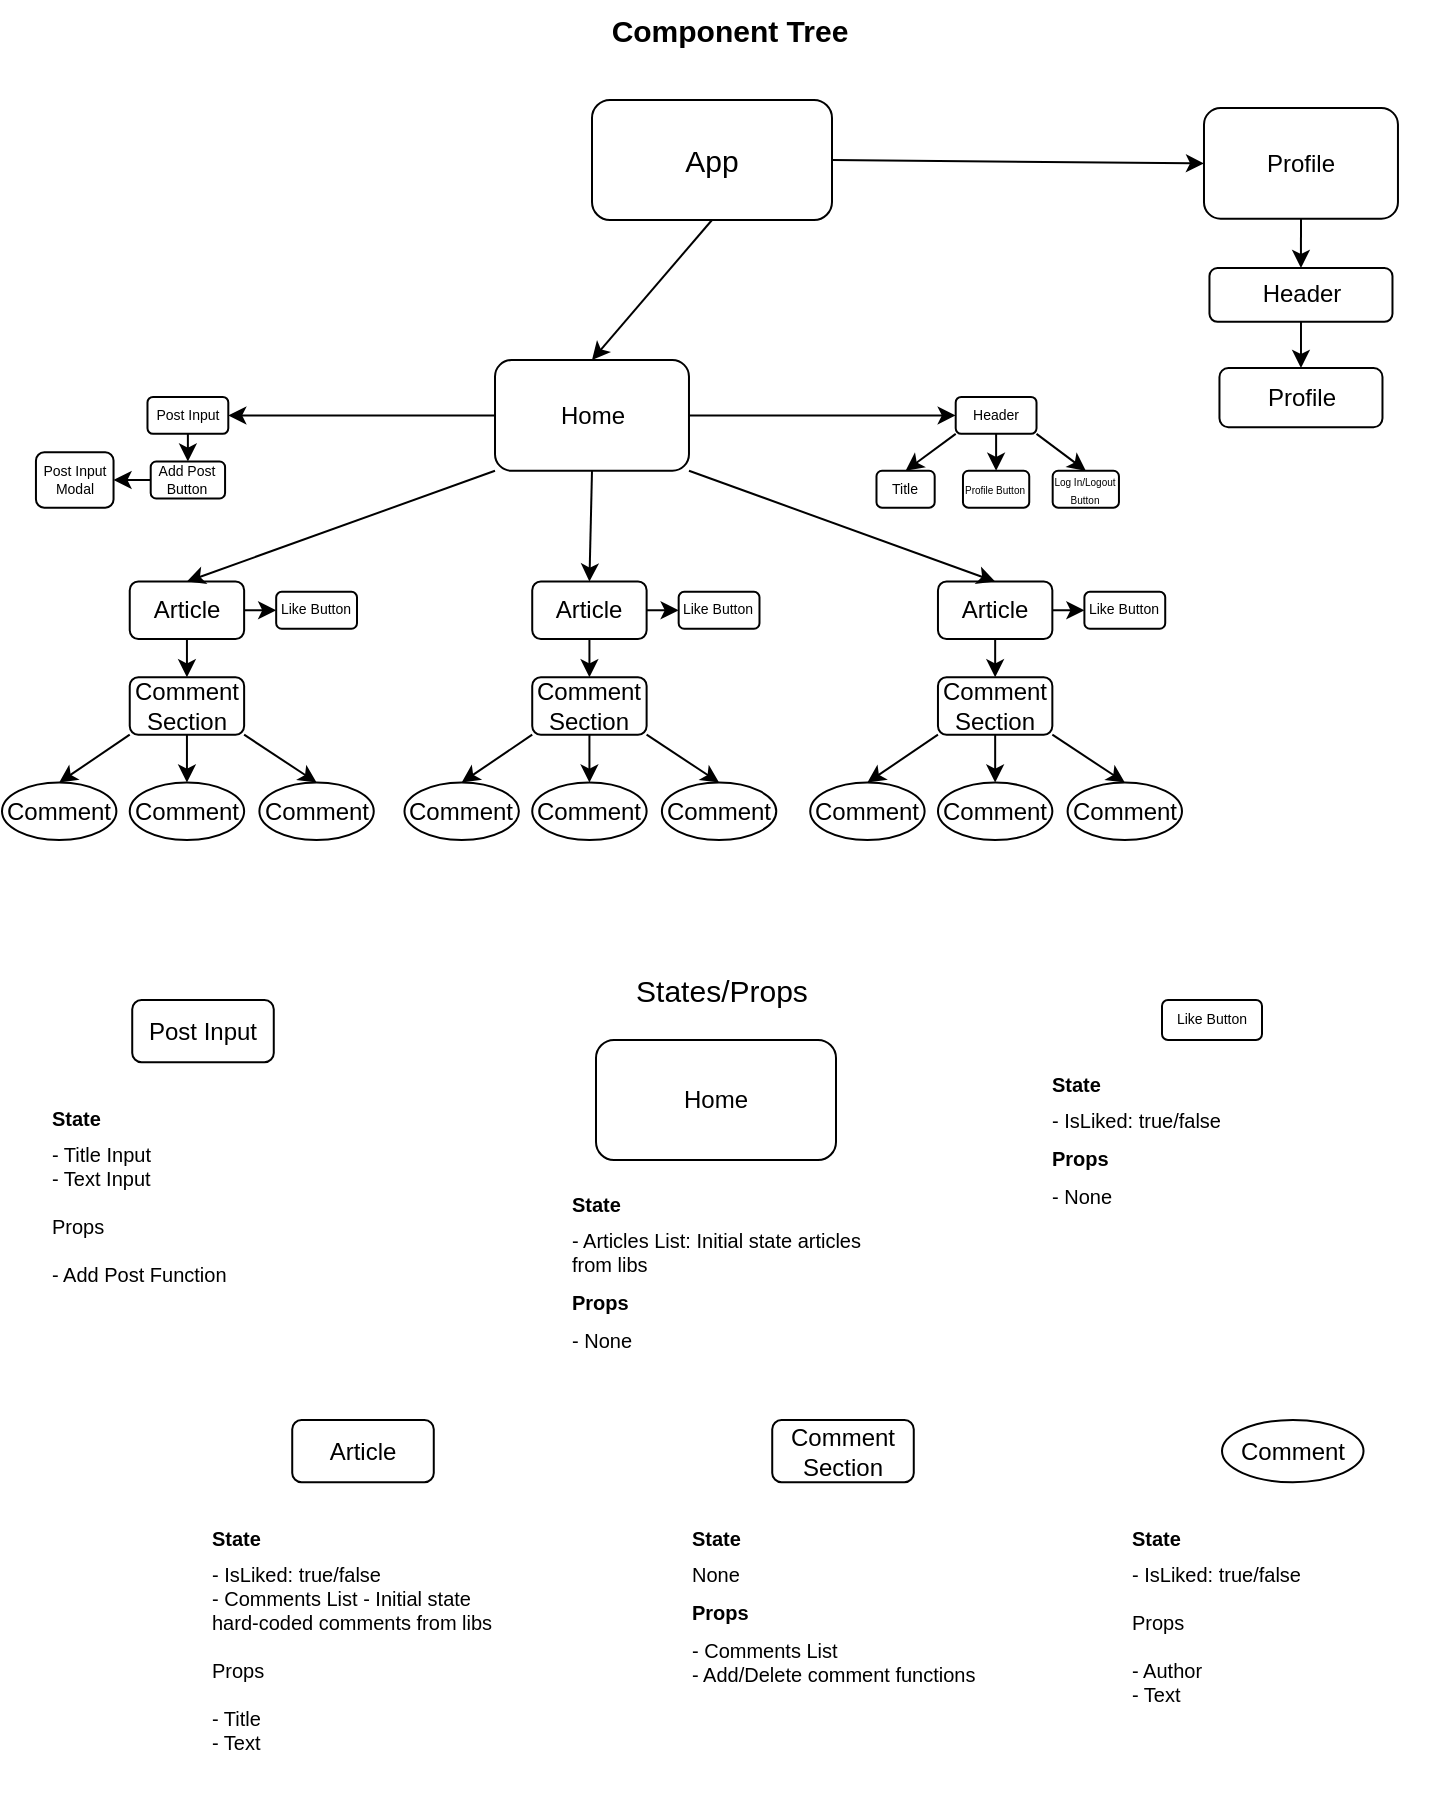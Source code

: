 <mxfile>
    <diagram id="WdtMOTIhI5_XduM2dNMl" name="Page-1">
        <mxGraphModel dx="1352" dy="632" grid="1" gridSize="10" guides="1" tooltips="1" connect="1" arrows="1" fold="1" page="1" pageScale="1" pageWidth="827" pageHeight="1169" math="0" shadow="0">
            <root>
                <mxCell id="0"/>
                <mxCell id="1" parent="0"/>
                <mxCell id="77" value="&lt;b&gt;&lt;font style=&quot;font-size: 15px&quot;&gt;Component Tree&lt;/font&gt;&lt;/b&gt;" style="text;html=1;strokeColor=none;fillColor=none;align=center;verticalAlign=middle;whiteSpace=wrap;rounded=0;fontSize=7;" parent="1" vertex="1">
                    <mxGeometry x="214" y="10" width="400" height="30" as="geometry"/>
                </mxCell>
                <mxCell id="78" value="States/Props" style="text;html=1;strokeColor=none;fillColor=none;align=center;verticalAlign=middle;whiteSpace=wrap;rounded=0;fontSize=15;" parent="1" vertex="1">
                    <mxGeometry x="290" y="490" width="240" height="30" as="geometry"/>
                </mxCell>
                <mxCell id="85" value="" style="group" parent="1" vertex="1" connectable="0">
                    <mxGeometry x="150" y="720" width="161" height="187" as="geometry"/>
                </mxCell>
                <mxCell id="81" value="Article" style="whiteSpace=wrap;html=1;rounded=1;" parent="85" vertex="1">
                    <mxGeometry x="45.116" width="70.769" height="31.111" as="geometry"/>
                </mxCell>
                <mxCell id="82" value="&lt;h1 style=&quot;font-size: 10px&quot;&gt;&lt;span&gt;&lt;font style=&quot;font-size: 10px&quot;&gt;State&lt;/font&gt;&lt;/span&gt;&lt;/h1&gt;&lt;div style=&quot;font-size: 10px&quot;&gt;&lt;span&gt;&lt;font style=&quot;font-size: 10px&quot;&gt;- IsLiked: true/false&lt;/font&gt;&lt;/span&gt;&lt;/div&gt;&lt;div style=&quot;font-size: 10px&quot;&gt;&lt;span&gt;&lt;font style=&quot;font-size: 10px&quot;&gt;- Comments List - Initial state hard-coded comments from libs&lt;/font&gt;&lt;/span&gt;&lt;/div&gt;&lt;div style=&quot;font-size: 10px&quot;&gt;&lt;span&gt;&lt;font style=&quot;font-size: 10px&quot;&gt;&lt;br&gt;&lt;/font&gt;&lt;/span&gt;&lt;/div&gt;&lt;div style=&quot;font-size: 10px&quot;&gt;Props&lt;/div&gt;&lt;div style=&quot;font-size: 10px&quot;&gt;&lt;br&gt;&lt;/div&gt;&lt;div style=&quot;font-size: 10px&quot;&gt;- Title&lt;/div&gt;&lt;div style=&quot;font-size: 10px&quot;&gt;- Text&lt;/div&gt;" style="text;html=1;strokeColor=none;fillColor=none;spacing=5;spacingTop=-20;whiteSpace=wrap;overflow=hidden;rounded=0;fontSize=15;" parent="85" vertex="1">
                    <mxGeometry y="57" width="161" height="130" as="geometry"/>
                </mxCell>
                <mxCell id="86" value="" style="group" parent="1" vertex="1" connectable="0">
                    <mxGeometry x="390" y="720.002" width="161" height="186.998" as="geometry"/>
                </mxCell>
                <mxCell id="80" value="Comment Section" style="whiteSpace=wrap;html=1;rounded=1;" parent="86" vertex="1">
                    <mxGeometry x="45.116" width="70.769" height="31.111" as="geometry"/>
                </mxCell>
                <mxCell id="83" value="&lt;h1 style=&quot;font-size: 10px&quot;&gt;State&lt;/h1&gt;&lt;h1 style=&quot;font-size: 10px&quot;&gt;&lt;span style=&quot;font-weight: normal&quot;&gt;None&lt;/span&gt;&lt;/h1&gt;&lt;h1 style=&quot;font-size: 10px&quot;&gt;&lt;span&gt;Props&lt;/span&gt;&lt;/h1&gt;&lt;div style=&quot;font-size: 10px&quot;&gt;- Comments List&lt;/div&gt;&lt;div style=&quot;font-size: 10px&quot;&gt;- Add/Delete comment functions&lt;/div&gt;" style="text;html=1;strokeColor=none;fillColor=none;spacing=5;spacingTop=-20;whiteSpace=wrap;overflow=hidden;rounded=0;fontSize=15;" parent="86" vertex="1">
                    <mxGeometry y="56.998" width="161" height="130" as="geometry"/>
                </mxCell>
                <mxCell id="91" value="" style="group" parent="1" vertex="1" connectable="0">
                    <mxGeometry x="329.5" y="530" width="161" height="180" as="geometry"/>
                </mxCell>
                <mxCell id="89" value="Home" style="rounded=1;whiteSpace=wrap;html=1;" parent="91" vertex="1">
                    <mxGeometry x="17.5" width="120" height="60" as="geometry"/>
                </mxCell>
                <mxCell id="90" value="&lt;h1 style=&quot;font-size: 10px&quot;&gt;State&lt;/h1&gt;&lt;h1 style=&quot;font-size: 10px&quot;&gt;&lt;span style=&quot;font-weight: normal&quot;&gt;- Articles List: Initial state articles from libs&lt;/span&gt;&lt;/h1&gt;&lt;h1 style=&quot;font-size: 10px&quot;&gt;&lt;span&gt;Props&lt;/span&gt;&lt;br&gt;&lt;/h1&gt;&lt;div style=&quot;font-size: 10px&quot;&gt;- None&lt;/div&gt;" style="text;html=1;strokeColor=none;fillColor=none;spacing=5;spacingTop=-20;whiteSpace=wrap;overflow=hidden;rounded=0;fontSize=15;" parent="91" vertex="1">
                    <mxGeometry y="80" width="161" height="100" as="geometry"/>
                </mxCell>
                <mxCell id="92" value="" style="group" parent="1" vertex="1" connectable="0">
                    <mxGeometry x="610" y="719.999" width="161" height="187.001" as="geometry"/>
                </mxCell>
                <mxCell id="79" value="Comment" style="ellipse;whiteSpace=wrap;html=1;rounded=1;" parent="92" vertex="1">
                    <mxGeometry x="50" width="70.769" height="31.111" as="geometry"/>
                </mxCell>
                <mxCell id="87" value="&lt;h1 style=&quot;font-size: 10px&quot;&gt;&lt;span&gt;&lt;font style=&quot;font-size: 10px&quot;&gt;State&lt;/font&gt;&lt;/span&gt;&lt;/h1&gt;&lt;div style=&quot;font-size: 10px&quot;&gt;&lt;span&gt;&lt;font style=&quot;font-size: 10px&quot;&gt;- IsLiked: true/false&lt;/font&gt;&lt;/span&gt;&lt;/div&gt;&lt;div style=&quot;font-size: 10px&quot;&gt;&lt;span&gt;&lt;font style=&quot;font-size: 10px&quot;&gt;&lt;br&gt;&lt;/font&gt;&lt;/span&gt;&lt;/div&gt;&lt;div style=&quot;font-size: 10px&quot;&gt;Props&lt;/div&gt;&lt;div style=&quot;font-size: 10px&quot;&gt;&lt;br&gt;&lt;/div&gt;&lt;div style=&quot;font-size: 10px&quot;&gt;- Author&lt;/div&gt;&lt;div style=&quot;font-size: 10px&quot;&gt;- Text&lt;/div&gt;&lt;div style=&quot;font-size: 10px&quot;&gt;&lt;br&gt;&lt;/div&gt;" style="text;html=1;strokeColor=none;fillColor=none;spacing=5;spacingTop=-20;whiteSpace=wrap;overflow=hidden;rounded=0;fontSize=15;" parent="92" vertex="1">
                    <mxGeometry y="57.001" width="161" height="130" as="geometry"/>
                </mxCell>
                <mxCell id="97" value="Like Button" style="rounded=1;whiteSpace=wrap;html=1;fontSize=7;" vertex="1" parent="1">
                    <mxGeometry x="630" y="510" width="50" height="20" as="geometry"/>
                </mxCell>
                <mxCell id="99" value="&lt;h1 style=&quot;font-size: 10px&quot;&gt;State&lt;/h1&gt;&lt;h1 style=&quot;font-size: 10px&quot;&gt;&lt;span style=&quot;font-weight: normal&quot;&gt;- IsLiked: true/false&lt;/span&gt;&lt;/h1&gt;&lt;h1 style=&quot;font-size: 10px&quot;&gt;&lt;span&gt;Props&lt;/span&gt;&lt;br&gt;&lt;/h1&gt;&lt;div style=&quot;font-size: 10px&quot;&gt;- None&lt;/div&gt;&lt;div style=&quot;font-size: 10px&quot;&gt;&lt;br&gt;&lt;/div&gt;" style="text;html=1;strokeColor=none;fillColor=none;spacing=5;spacingTop=-20;whiteSpace=wrap;overflow=hidden;rounded=0;fontSize=15;" vertex="1" parent="1">
                    <mxGeometry x="570" y="550" width="161" height="70" as="geometry"/>
                </mxCell>
                <mxCell id="112" value="" style="group" vertex="1" connectable="0" parent="1">
                    <mxGeometry x="50" y="190" width="590" height="240" as="geometry"/>
                </mxCell>
                <mxCell id="3" value="Home" style="rounded=1;whiteSpace=wrap;html=1;" parent="112" vertex="1">
                    <mxGeometry x="246.507" width="96.986" height="55.385" as="geometry"/>
                </mxCell>
                <mxCell id="37" value="" style="group" parent="112" vertex="1" connectable="0">
                    <mxGeometry x="404.11" y="110.769" width="185.89" height="129.231" as="geometry"/>
                </mxCell>
                <mxCell id="68" style="edgeStyle=none;html=1;exitX=1;exitY=0.5;exitDx=0;exitDy=0;entryX=0;entryY=0.5;entryDx=0;entryDy=0;fontSize=7;" parent="37" source="4" target="67" edge="1">
                    <mxGeometry relative="1" as="geometry"/>
                </mxCell>
                <mxCell id="4" value="Article" style="whiteSpace=wrap;html=1;rounded=1;" parent="37" vertex="1">
                    <mxGeometry x="63.87" width="57.197" height="28.718" as="geometry"/>
                </mxCell>
                <mxCell id="14" value="Comment Section" style="whiteSpace=wrap;html=1;rounded=1;" parent="37" vertex="1">
                    <mxGeometry x="63.87" y="47.863" width="57.197" height="28.718" as="geometry"/>
                </mxCell>
                <mxCell id="15" value="" style="edgeStyle=none;html=1;" parent="37" source="4" target="14" edge="1">
                    <mxGeometry relative="1" as="geometry"/>
                </mxCell>
                <mxCell id="20" value="Comment" style="ellipse;whiteSpace=wrap;html=1;rounded=1;" parent="37" vertex="1">
                    <mxGeometry x="63.87" y="100.513" width="57.197" height="28.718" as="geometry"/>
                </mxCell>
                <mxCell id="21" value="" style="edgeStyle=none;html=1;" parent="37" source="14" target="20" edge="1">
                    <mxGeometry relative="1" as="geometry"/>
                </mxCell>
                <mxCell id="22" value="Comment" style="ellipse;whiteSpace=wrap;html=1;rounded=1;" parent="37" vertex="1">
                    <mxGeometry x="128.693" y="100.513" width="57.197" height="28.718" as="geometry"/>
                </mxCell>
                <mxCell id="27" style="edgeStyle=none;html=1;exitX=1;exitY=1;exitDx=0;exitDy=0;entryX=0.5;entryY=0;entryDx=0;entryDy=0;" parent="37" source="14" target="22" edge="1">
                    <mxGeometry relative="1" as="geometry"/>
                </mxCell>
                <mxCell id="24" value="Comment" style="ellipse;whiteSpace=wrap;html=1;rounded=1;" parent="37" vertex="1">
                    <mxGeometry y="100.513" width="57.197" height="28.718" as="geometry"/>
                </mxCell>
                <mxCell id="26" style="edgeStyle=none;html=1;exitX=0;exitY=1;exitDx=0;exitDy=0;entryX=0.5;entryY=0;entryDx=0;entryDy=0;" parent="37" source="14" target="24" edge="1">
                    <mxGeometry relative="1" as="geometry"/>
                </mxCell>
                <mxCell id="67" value="Like Button" style="rounded=1;whiteSpace=wrap;html=1;fontSize=7;" parent="37" vertex="1">
                    <mxGeometry x="137.09" y="5.132" width="40.411" height="18.462" as="geometry"/>
                </mxCell>
                <mxCell id="61" style="edgeStyle=none;html=1;exitX=1;exitY=1;exitDx=0;exitDy=0;entryX=0.5;entryY=0;entryDx=0;entryDy=0;" parent="112" source="3" target="4" edge="1">
                    <mxGeometry relative="1" as="geometry"/>
                </mxCell>
                <mxCell id="38" value="" style="group" parent="112" vertex="1" connectable="0">
                    <mxGeometry x="201.247" y="110.769" width="185.89" height="129.231" as="geometry"/>
                </mxCell>
                <mxCell id="66" style="edgeStyle=none;html=1;exitX=1;exitY=0.5;exitDx=0;exitDy=0;entryX=0;entryY=0.5;entryDx=0;entryDy=0;fontSize=7;" parent="38" source="39" target="65" edge="1">
                    <mxGeometry relative="1" as="geometry"/>
                </mxCell>
                <mxCell id="39" value="Article" style="whiteSpace=wrap;html=1;rounded=1;" parent="38" vertex="1">
                    <mxGeometry x="63.87" width="57.197" height="28.718" as="geometry"/>
                </mxCell>
                <mxCell id="40" value="Comment Section" style="whiteSpace=wrap;html=1;rounded=1;" parent="38" vertex="1">
                    <mxGeometry x="63.87" y="47.863" width="57.197" height="28.718" as="geometry"/>
                </mxCell>
                <mxCell id="41" value="" style="edgeStyle=none;html=1;" parent="38" source="39" target="40" edge="1">
                    <mxGeometry relative="1" as="geometry"/>
                </mxCell>
                <mxCell id="42" value="Comment" style="ellipse;whiteSpace=wrap;html=1;rounded=1;" parent="38" vertex="1">
                    <mxGeometry x="63.87" y="100.513" width="57.197" height="28.718" as="geometry"/>
                </mxCell>
                <mxCell id="43" value="" style="edgeStyle=none;html=1;" parent="38" source="40" target="42" edge="1">
                    <mxGeometry relative="1" as="geometry"/>
                </mxCell>
                <mxCell id="44" value="Comment" style="ellipse;whiteSpace=wrap;html=1;rounded=1;" parent="38" vertex="1">
                    <mxGeometry x="128.693" y="100.513" width="57.197" height="28.718" as="geometry"/>
                </mxCell>
                <mxCell id="45" style="edgeStyle=none;html=1;exitX=1;exitY=1;exitDx=0;exitDy=0;entryX=0.5;entryY=0;entryDx=0;entryDy=0;" parent="38" source="40" target="44" edge="1">
                    <mxGeometry relative="1" as="geometry"/>
                </mxCell>
                <mxCell id="46" value="Comment" style="ellipse;whiteSpace=wrap;html=1;rounded=1;" parent="38" vertex="1">
                    <mxGeometry y="100.513" width="57.197" height="28.718" as="geometry"/>
                </mxCell>
                <mxCell id="47" style="edgeStyle=none;html=1;exitX=0;exitY=1;exitDx=0;exitDy=0;entryX=0.5;entryY=0;entryDx=0;entryDy=0;" parent="38" source="40" target="46" edge="1">
                    <mxGeometry relative="1" as="geometry"/>
                </mxCell>
                <mxCell id="65" value="Like Button" style="rounded=1;whiteSpace=wrap;html=1;fontSize=7;" parent="38" vertex="1">
                    <mxGeometry x="137.09" y="5.132" width="40.411" height="18.462" as="geometry"/>
                </mxCell>
                <mxCell id="59" style="edgeStyle=none;html=1;exitX=0.5;exitY=1;exitDx=0;exitDy=0;entryX=0.5;entryY=0;entryDx=0;entryDy=0;" parent="112" source="3" target="39" edge="1">
                    <mxGeometry relative="1" as="geometry"/>
                </mxCell>
                <mxCell id="48" value="" style="group" parent="112" vertex="1" connectable="0">
                    <mxGeometry y="110.769" width="185.89" height="129.231" as="geometry"/>
                </mxCell>
                <mxCell id="49" value="Article" style="whiteSpace=wrap;html=1;rounded=1;" parent="48" vertex="1">
                    <mxGeometry x="63.87" width="57.197" height="28.718" as="geometry"/>
                </mxCell>
                <mxCell id="50" value="Comment Section" style="whiteSpace=wrap;html=1;rounded=1;" parent="48" vertex="1">
                    <mxGeometry x="63.87" y="47.863" width="57.197" height="28.718" as="geometry"/>
                </mxCell>
                <mxCell id="51" value="" style="edgeStyle=none;html=1;" parent="48" source="49" target="50" edge="1">
                    <mxGeometry relative="1" as="geometry"/>
                </mxCell>
                <mxCell id="52" value="Comment" style="ellipse;whiteSpace=wrap;html=1;rounded=1;" parent="48" vertex="1">
                    <mxGeometry x="63.87" y="100.513" width="57.197" height="28.718" as="geometry"/>
                </mxCell>
                <mxCell id="53" value="" style="edgeStyle=none;html=1;" parent="48" source="50" target="52" edge="1">
                    <mxGeometry relative="1" as="geometry"/>
                </mxCell>
                <mxCell id="54" value="Comment" style="ellipse;whiteSpace=wrap;html=1;rounded=1;" parent="48" vertex="1">
                    <mxGeometry x="128.693" y="100.513" width="57.197" height="28.718" as="geometry"/>
                </mxCell>
                <mxCell id="55" style="edgeStyle=none;html=1;exitX=1;exitY=1;exitDx=0;exitDy=0;entryX=0.5;entryY=0;entryDx=0;entryDy=0;" parent="48" source="50" target="54" edge="1">
                    <mxGeometry relative="1" as="geometry"/>
                </mxCell>
                <mxCell id="56" value="Comment" style="ellipse;whiteSpace=wrap;html=1;rounded=1;" parent="48" vertex="1">
                    <mxGeometry y="100.513" width="57.197" height="28.718" as="geometry"/>
                </mxCell>
                <mxCell id="57" style="edgeStyle=none;html=1;exitX=0;exitY=1;exitDx=0;exitDy=0;entryX=0.5;entryY=0;entryDx=0;entryDy=0;" parent="48" source="50" target="56" edge="1">
                    <mxGeometry relative="1" as="geometry"/>
                </mxCell>
                <mxCell id="74" style="edgeStyle=none;html=1;exitX=1;exitY=0.5;exitDx=0;exitDy=0;entryX=0;entryY=0.5;entryDx=0;entryDy=0;fontSize=7;" parent="48" target="75" edge="1">
                    <mxGeometry relative="1" as="geometry">
                        <mxPoint x="121.067" y="14.359" as="sourcePoint"/>
                    </mxGeometry>
                </mxCell>
                <mxCell id="75" value="Like Button" style="rounded=1;whiteSpace=wrap;html=1;fontSize=7;" parent="48" vertex="1">
                    <mxGeometry x="137.09" y="5.132" width="40.411" height="18.462" as="geometry"/>
                </mxCell>
                <mxCell id="60" style="edgeStyle=none;html=1;exitX=0;exitY=1;exitDx=0;exitDy=0;entryX=0.5;entryY=0;entryDx=0;entryDy=0;" parent="112" source="3" target="49" edge="1">
                    <mxGeometry relative="1" as="geometry"/>
                </mxCell>
                <mxCell id="93" value="Header" style="rounded=1;whiteSpace=wrap;html=1;fontSize=7;" parent="112" vertex="1">
                    <mxGeometry x="476.849" y="18.462" width="40.411" height="18.462" as="geometry"/>
                </mxCell>
                <mxCell id="94" style="edgeStyle=none;html=1;exitX=1;exitY=0.5;exitDx=0;exitDy=0;entryX=0;entryY=0.5;entryDx=0;entryDy=0;" parent="112" source="3" target="93" edge="1">
                    <mxGeometry relative="1" as="geometry"/>
                </mxCell>
                <mxCell id="95" value="Post Input" style="rounded=1;whiteSpace=wrap;html=1;fontSize=7;" vertex="1" parent="112">
                    <mxGeometry x="72.74" y="18.462" width="40.411" height="18.462" as="geometry"/>
                </mxCell>
                <mxCell id="96" style="edgeStyle=none;html=1;exitX=0;exitY=0.5;exitDx=0;exitDy=0;entryX=1;entryY=0.5;entryDx=0;entryDy=0;" edge="1" parent="112" source="3" target="95">
                    <mxGeometry relative="1" as="geometry"/>
                </mxCell>
                <mxCell id="100" value="Title" style="whiteSpace=wrap;html=1;fontSize=7;rounded=1;" vertex="1" parent="112">
                    <mxGeometry x="437.247" y="55.385" width="29.096" height="18.462" as="geometry"/>
                </mxCell>
                <mxCell id="105" style="edgeStyle=none;html=1;exitX=0;exitY=1;exitDx=0;exitDy=0;entryX=0.5;entryY=0;entryDx=0;entryDy=0;fontSize=5;" edge="1" parent="112" source="93" target="100">
                    <mxGeometry relative="1" as="geometry"/>
                </mxCell>
                <mxCell id="102" value="&lt;font style=&quot;font-size: 5px&quot;&gt;Log In/Logout Button&lt;/font&gt;" style="whiteSpace=wrap;html=1;fontSize=7;rounded=1;align=center;" vertex="1" parent="112">
                    <mxGeometry x="525.342" y="55.385" width="33.137" height="18.462" as="geometry"/>
                </mxCell>
                <mxCell id="104" style="edgeStyle=none;html=1;exitX=1;exitY=1;exitDx=0;exitDy=0;entryX=0.5;entryY=0;entryDx=0;entryDy=0;" edge="1" parent="112" source="93" target="102">
                    <mxGeometry relative="1" as="geometry"/>
                </mxCell>
                <mxCell id="106" value="&lt;font style=&quot;font-size: 5px&quot;&gt;Profile Button&lt;/font&gt;" style="whiteSpace=wrap;html=1;fontSize=7;rounded=1;align=center;" vertex="1" parent="112">
                    <mxGeometry x="480.486" y="55.385" width="33.137" height="18.462" as="geometry"/>
                </mxCell>
                <mxCell id="107" style="edgeStyle=none;html=1;exitX=0.5;exitY=1;exitDx=0;exitDy=0;entryX=0.5;entryY=0;entryDx=0;entryDy=0;fontSize=5;" edge="1" parent="112" source="93" target="106">
                    <mxGeometry relative="1" as="geometry"/>
                </mxCell>
                <mxCell id="108" value="Add Post Button" style="whiteSpace=wrap;html=1;fontSize=7;rounded=1;" vertex="1" parent="112">
                    <mxGeometry x="74.356" y="50.769" width="37.178" height="18.462" as="geometry"/>
                </mxCell>
                <mxCell id="109" value="" style="edgeStyle=none;html=1;fontSize=5;" edge="1" parent="112" source="95" target="108">
                    <mxGeometry relative="1" as="geometry"/>
                </mxCell>
                <mxCell id="110" value="Post Input Modal" style="rounded=1;whiteSpace=wrap;html=1;fontSize=7;" vertex="1" parent="112">
                    <mxGeometry x="16.973" y="46.154" width="38.795" height="27.692" as="geometry"/>
                </mxCell>
                <mxCell id="111" value="" style="edgeStyle=none;html=1;fontSize=5;" edge="1" parent="112" source="108" target="110">
                    <mxGeometry relative="1" as="geometry"/>
                </mxCell>
                <mxCell id="124" style="edgeStyle=none;html=1;exitX=1;exitY=0.5;exitDx=0;exitDy=0;entryX=0;entryY=0.5;entryDx=0;entryDy=0;fontSize=15;" edge="1" parent="1" source="113" target="116">
                    <mxGeometry relative="1" as="geometry"/>
                </mxCell>
                <mxCell id="131" style="edgeStyle=none;html=1;exitX=0.5;exitY=1;exitDx=0;exitDy=0;entryX=0.5;entryY=0;entryDx=0;entryDy=0;fontSize=15;" edge="1" parent="1" source="113" target="3">
                    <mxGeometry relative="1" as="geometry"/>
                </mxCell>
                <mxCell id="113" value="&lt;font style=&quot;font-size: 15px&quot;&gt;App&lt;/font&gt;" style="rounded=1;whiteSpace=wrap;html=1;fontSize=5;" vertex="1" parent="1">
                    <mxGeometry x="345" y="60" width="120" height="60" as="geometry"/>
                </mxCell>
                <mxCell id="122" value="" style="group" vertex="1" connectable="0" parent="1">
                    <mxGeometry x="650.997" y="64" width="96.986" height="159.62" as="geometry"/>
                </mxCell>
                <mxCell id="116" value="Profile" style="rounded=1;whiteSpace=wrap;html=1;" vertex="1" parent="122">
                    <mxGeometry width="96.986" height="55.385" as="geometry"/>
                </mxCell>
                <mxCell id="118" value="Header" style="whiteSpace=wrap;html=1;rounded=1;" vertex="1" parent="122">
                    <mxGeometry x="2.733" y="80" width="91.51" height="26.92" as="geometry"/>
                </mxCell>
                <mxCell id="119" value="" style="edgeStyle=none;html=1;fontSize=15;" edge="1" parent="122" source="116" target="118">
                    <mxGeometry relative="1" as="geometry"/>
                </mxCell>
                <mxCell id="120" value="Profile" style="whiteSpace=wrap;html=1;rounded=1;" vertex="1" parent="122">
                    <mxGeometry x="7.733" y="130" width="81.51" height="29.62" as="geometry"/>
                </mxCell>
                <mxCell id="121" value="" style="edgeStyle=none;html=1;fontSize=15;" edge="1" parent="122" source="118" target="120">
                    <mxGeometry relative="1" as="geometry"/>
                </mxCell>
                <mxCell id="132" value="" style="group" vertex="1" connectable="0" parent="1">
                    <mxGeometry x="70" y="510" width="161" height="187" as="geometry"/>
                </mxCell>
                <mxCell id="133" value="Post Input" style="whiteSpace=wrap;html=1;rounded=1;" vertex="1" parent="132">
                    <mxGeometry x="45.116" width="70.769" height="31.111" as="geometry"/>
                </mxCell>
                <mxCell id="134" value="&lt;h1 style=&quot;font-size: 10px&quot;&gt;&lt;span&gt;&lt;font style=&quot;font-size: 10px&quot;&gt;State&lt;/font&gt;&lt;/span&gt;&lt;/h1&gt;&lt;div style=&quot;font-size: 10px&quot;&gt;- Title Input&lt;/div&gt;&lt;div style=&quot;font-size: 10px&quot;&gt;- Text Input&lt;/div&gt;&lt;div style=&quot;font-size: 10px&quot;&gt;&lt;br&gt;&lt;/div&gt;&lt;div style=&quot;font-size: 10px&quot;&gt;Props&lt;/div&gt;&lt;div style=&quot;font-size: 10px&quot;&gt;&lt;br&gt;&lt;/div&gt;&lt;div style=&quot;font-size: 10px&quot;&gt;- Add Post Function&lt;/div&gt;" style="text;html=1;strokeColor=none;fillColor=none;spacing=5;spacingTop=-20;whiteSpace=wrap;overflow=hidden;rounded=0;fontSize=15;" vertex="1" parent="132">
                    <mxGeometry y="57" width="161" height="130" as="geometry"/>
                </mxCell>
            </root>
        </mxGraphModel>
    </diagram>
</mxfile>